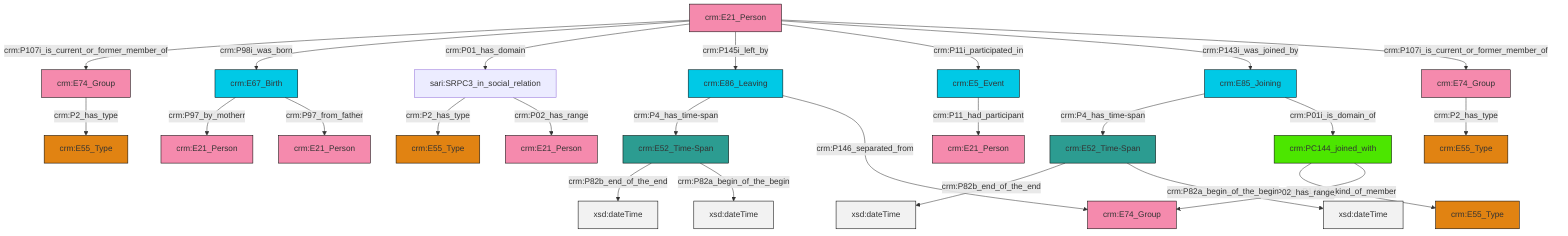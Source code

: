 graph TD
classDef Literal fill:#f2f2f2,stroke:#000000;
classDef CRM_Entity fill:#FFFFFF,stroke:#000000;
classDef Temporal_Entity fill:#00C9E6, stroke:#000000;
classDef Type fill:#E18312, stroke:#000000;
classDef Time-Span fill:#2C9C91, stroke:#000000;
classDef Appellation fill:#FFEB7F, stroke:#000000;
classDef Place fill:#008836, stroke:#000000;
classDef Persistent_Item fill:#B266B2, stroke:#000000;
classDef Conceptual_Object fill:#FFD700, stroke:#000000;
classDef Physical_Thing fill:#D2B48C, stroke:#000000;
classDef Actor fill:#f58aad, stroke:#000000;
classDef PC_Classes fill:#4ce600, stroke:#000000;
classDef Multi fill:#cccccc,stroke:#000000;

2["crm:E86_Leaving"]:::Temporal_Entity -->|crm:P4_has_time-span| 3["crm:E52_Time-Span"]:::Time-Span
3["crm:E52_Time-Span"]:::Time-Span -->|crm:P82b_end_of_the_end| 4[xsd:dateTime]:::Literal
7["crm:E52_Time-Span"]:::Time-Span -->|crm:P82b_end_of_the_end| 8[xsd:dateTime]:::Literal
2["crm:E86_Leaving"]:::Temporal_Entity -->|crm:P146_separated_from| 11["crm:E74_Group"]:::Actor
14["crm:E21_Person"]:::Actor -->|crm:P107i_is_current_or_former_member_of| 15["crm:E74_Group"]:::Actor
14["crm:E21_Person"]:::Actor -->|crm:P98i_was_born| 16["crm:E67_Birth"]:::Temporal_Entity
15["crm:E74_Group"]:::Actor -->|crm:P2_has_type| 17["crm:E55_Type"]:::Type
14["crm:E21_Person"]:::Actor -->|crm:P01_has_domain| 18["sari:SRPC3_in_social_relation"]:::Default
3["crm:E52_Time-Span"]:::Time-Span -->|crm:P82a_begin_of_the_begin| 19[xsd:dateTime]:::Literal
14["crm:E21_Person"]:::Actor -->|crm:P145i_left_by| 2["crm:E86_Leaving"]:::Temporal_Entity
16["crm:E67_Birth"]:::Temporal_Entity -->|crm:P97_by_motherr| 20["crm:E21_Person"]:::Actor
22["crm:E74_Group"]:::Actor -->|crm:P2_has_type| 23["crm:E55_Type"]:::Type
24["crm:PC144_joined_with"]:::PC_Classes -->|crm:P144_1_kind_of_member| 0["crm:E55_Type"]:::Type
24["crm:PC144_joined_with"]:::PC_Classes -->|crm:P02_has_range| 11["crm:E74_Group"]:::Actor
14["crm:E21_Person"]:::Actor -->|crm:P11i_participated_in| 12["crm:E5_Event"]:::Temporal_Entity
16["crm:E67_Birth"]:::Temporal_Entity -->|crm:P97_from_father| 31["crm:E21_Person"]:::Actor
12["crm:E5_Event"]:::Temporal_Entity -->|crm:P11_had_participant| 5["crm:E21_Person"]:::Actor
14["crm:E21_Person"]:::Actor -->|crm:P143i_was_joined_by| 36["crm:E85_Joining"]:::Temporal_Entity
7["crm:E52_Time-Span"]:::Time-Span -->|crm:P82a_begin_of_the_begin| 41[xsd:dateTime]:::Literal
36["crm:E85_Joining"]:::Temporal_Entity -->|crm:P4_has_time-span| 7["crm:E52_Time-Span"]:::Time-Span
14["crm:E21_Person"]:::Actor -->|crm:P107i_is_current_or_former_member_of| 22["crm:E74_Group"]:::Actor
36["crm:E85_Joining"]:::Temporal_Entity -->|crm:P01i_is_domain_of| 24["crm:PC144_joined_with"]:::PC_Classes
18["sari:SRPC3_in_social_relation"]:::Default -->|crm:P2_has_type| 32["crm:E55_Type"]:::Type
18["sari:SRPC3_in_social_relation"]:::Default -->|crm:P02_has_range| 9["crm:E21_Person"]:::Actor